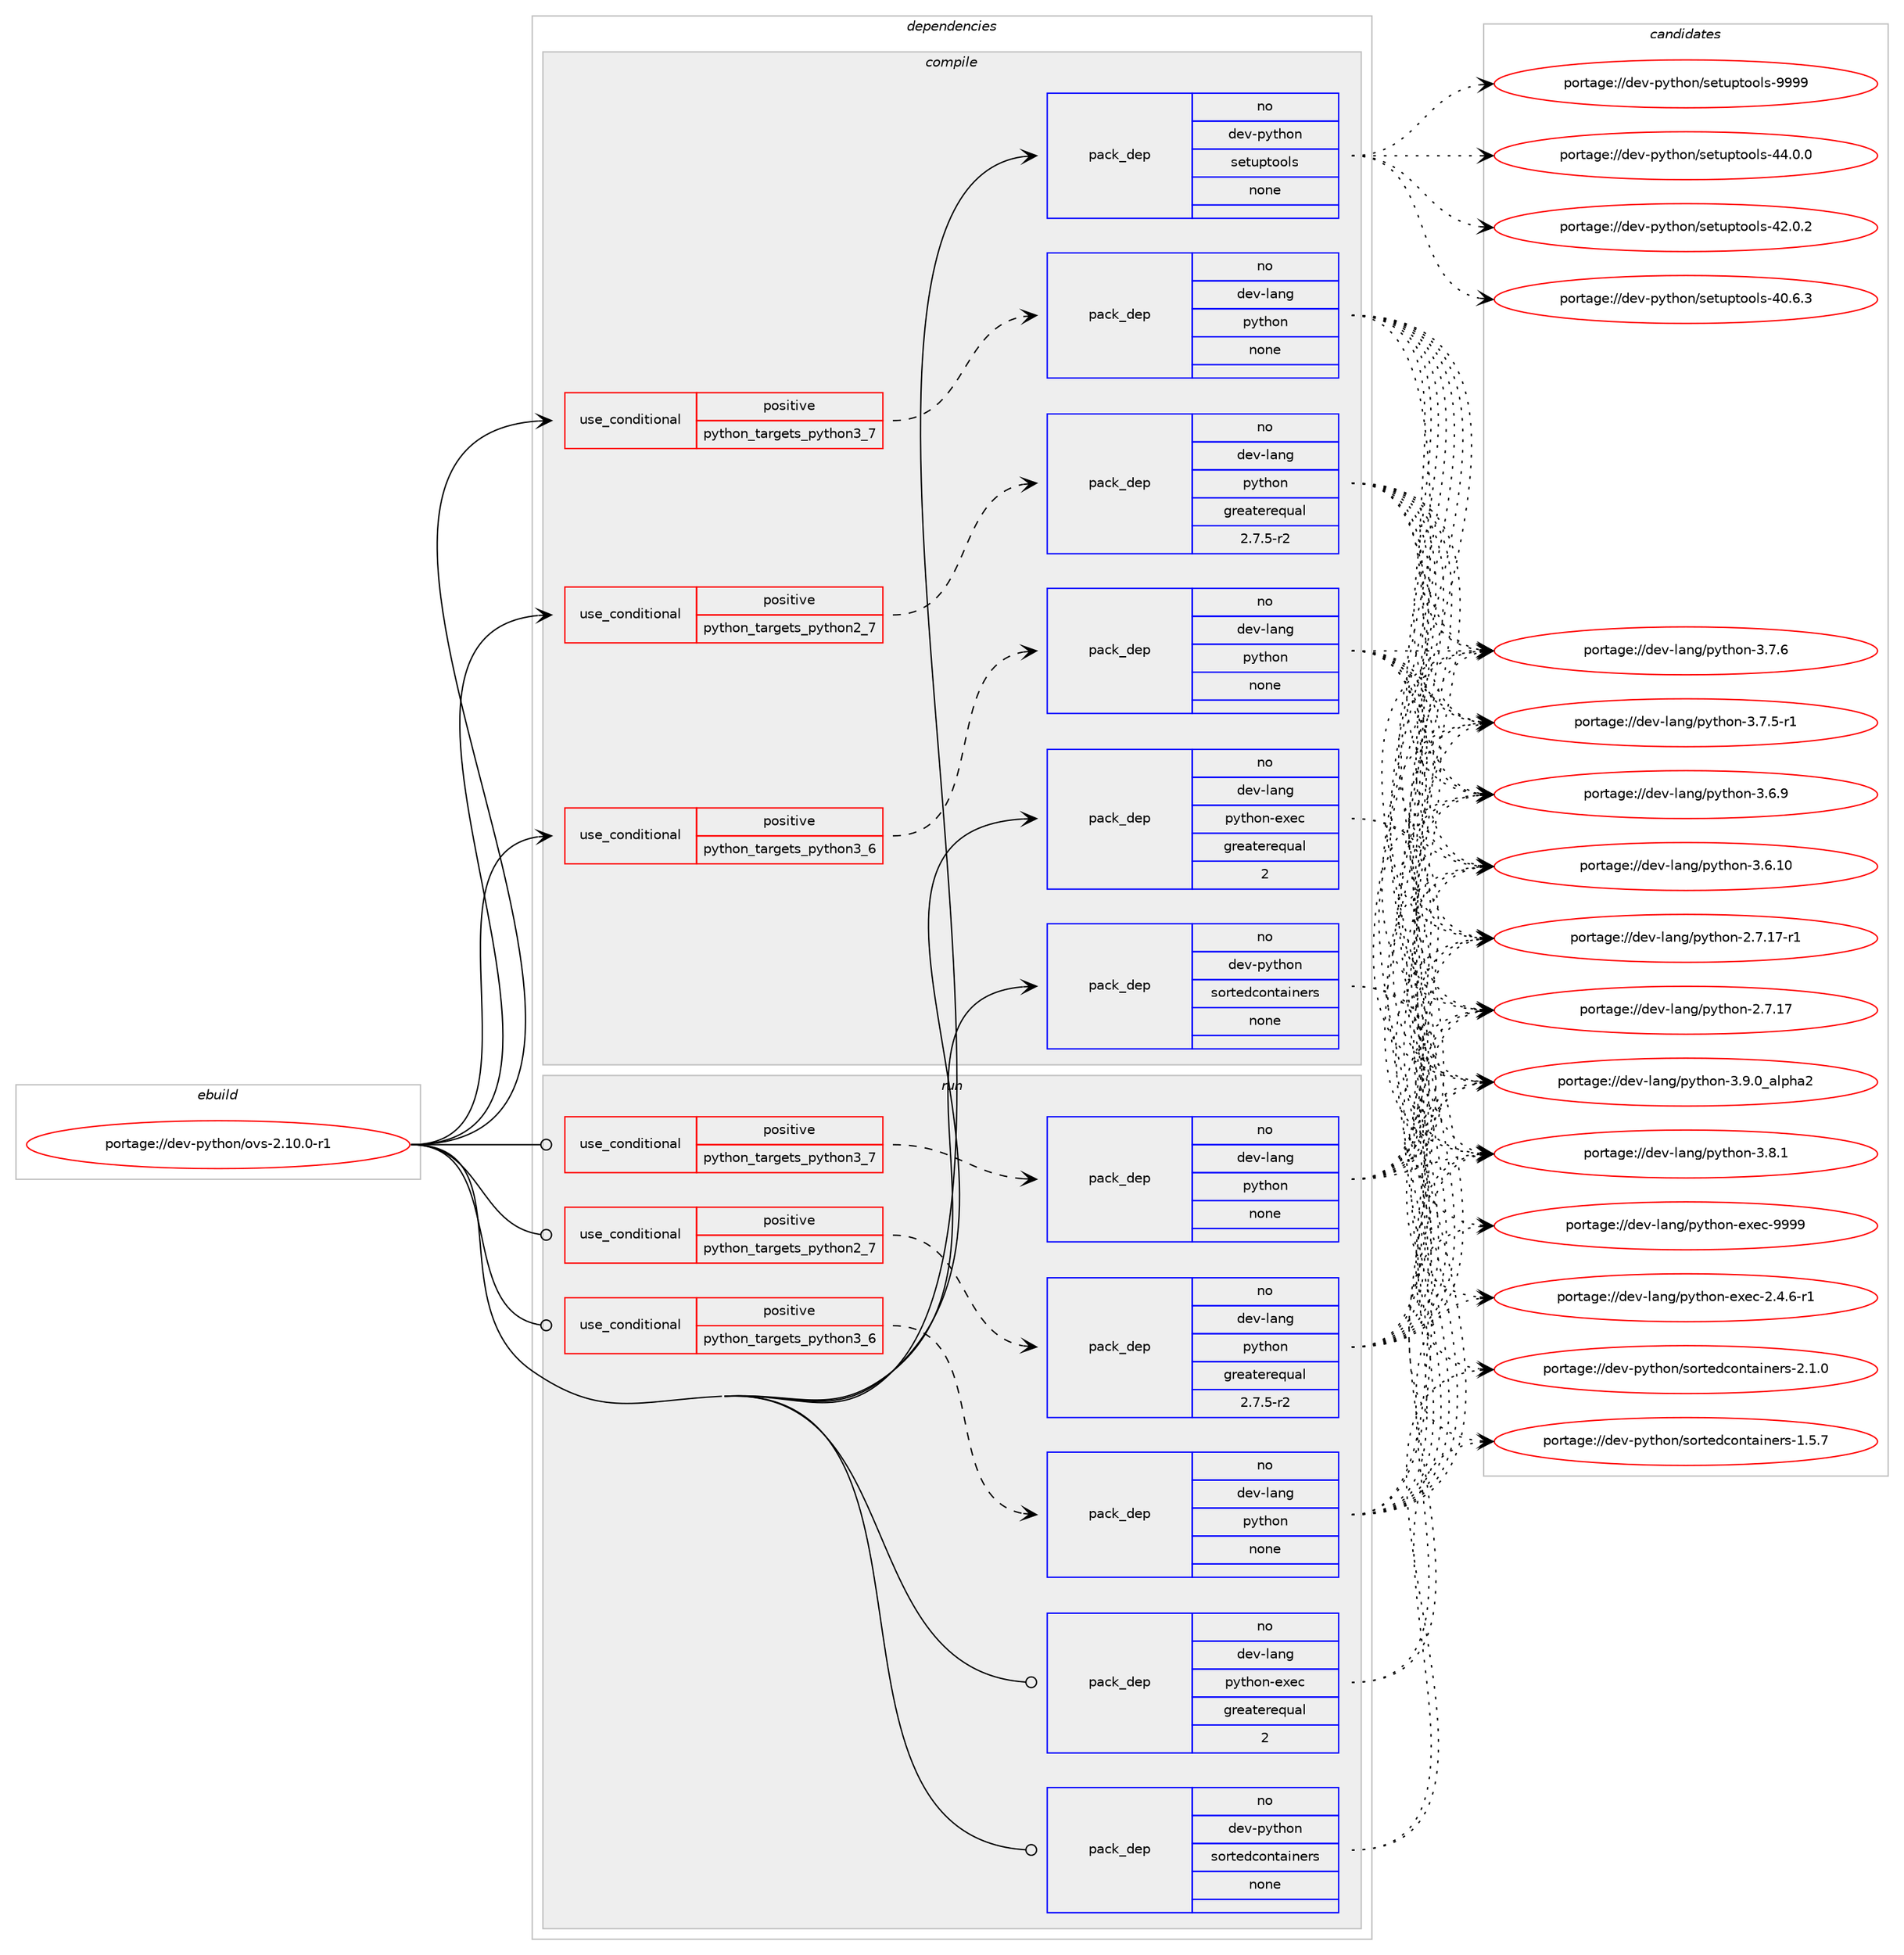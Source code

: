 digraph prolog {

# *************
# Graph options
# *************

newrank=true;
concentrate=true;
compound=true;
graph [rankdir=LR,fontname=Helvetica,fontsize=10,ranksep=1.5];#, ranksep=2.5, nodesep=0.2];
edge  [arrowhead=vee];
node  [fontname=Helvetica,fontsize=10];

# **********
# The ebuild
# **********

subgraph cluster_leftcol {
color=gray;
rank=same;
label=<<i>ebuild</i>>;
id [label="portage://dev-python/ovs-2.10.0-r1", color=red, width=4, href="../dev-python/ovs-2.10.0-r1.svg"];
}

# ****************
# The dependencies
# ****************

subgraph cluster_midcol {
color=gray;
label=<<i>dependencies</i>>;
subgraph cluster_compile {
fillcolor="#eeeeee";
style=filled;
label=<<i>compile</i>>;
subgraph cond111528 {
dependency444684 [label=<<TABLE BORDER="0" CELLBORDER="1" CELLSPACING="0" CELLPADDING="4"><TR><TD ROWSPAN="3" CELLPADDING="10">use_conditional</TD></TR><TR><TD>positive</TD></TR><TR><TD>python_targets_python2_7</TD></TR></TABLE>>, shape=none, color=red];
subgraph pack328183 {
dependency444685 [label=<<TABLE BORDER="0" CELLBORDER="1" CELLSPACING="0" CELLPADDING="4" WIDTH="220"><TR><TD ROWSPAN="6" CELLPADDING="30">pack_dep</TD></TR><TR><TD WIDTH="110">no</TD></TR><TR><TD>dev-lang</TD></TR><TR><TD>python</TD></TR><TR><TD>greaterequal</TD></TR><TR><TD>2.7.5-r2</TD></TR></TABLE>>, shape=none, color=blue];
}
dependency444684:e -> dependency444685:w [weight=20,style="dashed",arrowhead="vee"];
}
id:e -> dependency444684:w [weight=20,style="solid",arrowhead="vee"];
subgraph cond111529 {
dependency444686 [label=<<TABLE BORDER="0" CELLBORDER="1" CELLSPACING="0" CELLPADDING="4"><TR><TD ROWSPAN="3" CELLPADDING="10">use_conditional</TD></TR><TR><TD>positive</TD></TR><TR><TD>python_targets_python3_6</TD></TR></TABLE>>, shape=none, color=red];
subgraph pack328184 {
dependency444687 [label=<<TABLE BORDER="0" CELLBORDER="1" CELLSPACING="0" CELLPADDING="4" WIDTH="220"><TR><TD ROWSPAN="6" CELLPADDING="30">pack_dep</TD></TR><TR><TD WIDTH="110">no</TD></TR><TR><TD>dev-lang</TD></TR><TR><TD>python</TD></TR><TR><TD>none</TD></TR><TR><TD></TD></TR></TABLE>>, shape=none, color=blue];
}
dependency444686:e -> dependency444687:w [weight=20,style="dashed",arrowhead="vee"];
}
id:e -> dependency444686:w [weight=20,style="solid",arrowhead="vee"];
subgraph cond111530 {
dependency444688 [label=<<TABLE BORDER="0" CELLBORDER="1" CELLSPACING="0" CELLPADDING="4"><TR><TD ROWSPAN="3" CELLPADDING="10">use_conditional</TD></TR><TR><TD>positive</TD></TR><TR><TD>python_targets_python3_7</TD></TR></TABLE>>, shape=none, color=red];
subgraph pack328185 {
dependency444689 [label=<<TABLE BORDER="0" CELLBORDER="1" CELLSPACING="0" CELLPADDING="4" WIDTH="220"><TR><TD ROWSPAN="6" CELLPADDING="30">pack_dep</TD></TR><TR><TD WIDTH="110">no</TD></TR><TR><TD>dev-lang</TD></TR><TR><TD>python</TD></TR><TR><TD>none</TD></TR><TR><TD></TD></TR></TABLE>>, shape=none, color=blue];
}
dependency444688:e -> dependency444689:w [weight=20,style="dashed",arrowhead="vee"];
}
id:e -> dependency444688:w [weight=20,style="solid",arrowhead="vee"];
subgraph pack328186 {
dependency444690 [label=<<TABLE BORDER="0" CELLBORDER="1" CELLSPACING="0" CELLPADDING="4" WIDTH="220"><TR><TD ROWSPAN="6" CELLPADDING="30">pack_dep</TD></TR><TR><TD WIDTH="110">no</TD></TR><TR><TD>dev-lang</TD></TR><TR><TD>python-exec</TD></TR><TR><TD>greaterequal</TD></TR><TR><TD>2</TD></TR></TABLE>>, shape=none, color=blue];
}
id:e -> dependency444690:w [weight=20,style="solid",arrowhead="vee"];
subgraph pack328187 {
dependency444691 [label=<<TABLE BORDER="0" CELLBORDER="1" CELLSPACING="0" CELLPADDING="4" WIDTH="220"><TR><TD ROWSPAN="6" CELLPADDING="30">pack_dep</TD></TR><TR><TD WIDTH="110">no</TD></TR><TR><TD>dev-python</TD></TR><TR><TD>setuptools</TD></TR><TR><TD>none</TD></TR><TR><TD></TD></TR></TABLE>>, shape=none, color=blue];
}
id:e -> dependency444691:w [weight=20,style="solid",arrowhead="vee"];
subgraph pack328188 {
dependency444692 [label=<<TABLE BORDER="0" CELLBORDER="1" CELLSPACING="0" CELLPADDING="4" WIDTH="220"><TR><TD ROWSPAN="6" CELLPADDING="30">pack_dep</TD></TR><TR><TD WIDTH="110">no</TD></TR><TR><TD>dev-python</TD></TR><TR><TD>sortedcontainers</TD></TR><TR><TD>none</TD></TR><TR><TD></TD></TR></TABLE>>, shape=none, color=blue];
}
id:e -> dependency444692:w [weight=20,style="solid",arrowhead="vee"];
}
subgraph cluster_compileandrun {
fillcolor="#eeeeee";
style=filled;
label=<<i>compile and run</i>>;
}
subgraph cluster_run {
fillcolor="#eeeeee";
style=filled;
label=<<i>run</i>>;
subgraph cond111531 {
dependency444693 [label=<<TABLE BORDER="0" CELLBORDER="1" CELLSPACING="0" CELLPADDING="4"><TR><TD ROWSPAN="3" CELLPADDING="10">use_conditional</TD></TR><TR><TD>positive</TD></TR><TR><TD>python_targets_python2_7</TD></TR></TABLE>>, shape=none, color=red];
subgraph pack328189 {
dependency444694 [label=<<TABLE BORDER="0" CELLBORDER="1" CELLSPACING="0" CELLPADDING="4" WIDTH="220"><TR><TD ROWSPAN="6" CELLPADDING="30">pack_dep</TD></TR><TR><TD WIDTH="110">no</TD></TR><TR><TD>dev-lang</TD></TR><TR><TD>python</TD></TR><TR><TD>greaterequal</TD></TR><TR><TD>2.7.5-r2</TD></TR></TABLE>>, shape=none, color=blue];
}
dependency444693:e -> dependency444694:w [weight=20,style="dashed",arrowhead="vee"];
}
id:e -> dependency444693:w [weight=20,style="solid",arrowhead="odot"];
subgraph cond111532 {
dependency444695 [label=<<TABLE BORDER="0" CELLBORDER="1" CELLSPACING="0" CELLPADDING="4"><TR><TD ROWSPAN="3" CELLPADDING="10">use_conditional</TD></TR><TR><TD>positive</TD></TR><TR><TD>python_targets_python3_6</TD></TR></TABLE>>, shape=none, color=red];
subgraph pack328190 {
dependency444696 [label=<<TABLE BORDER="0" CELLBORDER="1" CELLSPACING="0" CELLPADDING="4" WIDTH="220"><TR><TD ROWSPAN="6" CELLPADDING="30">pack_dep</TD></TR><TR><TD WIDTH="110">no</TD></TR><TR><TD>dev-lang</TD></TR><TR><TD>python</TD></TR><TR><TD>none</TD></TR><TR><TD></TD></TR></TABLE>>, shape=none, color=blue];
}
dependency444695:e -> dependency444696:w [weight=20,style="dashed",arrowhead="vee"];
}
id:e -> dependency444695:w [weight=20,style="solid",arrowhead="odot"];
subgraph cond111533 {
dependency444697 [label=<<TABLE BORDER="0" CELLBORDER="1" CELLSPACING="0" CELLPADDING="4"><TR><TD ROWSPAN="3" CELLPADDING="10">use_conditional</TD></TR><TR><TD>positive</TD></TR><TR><TD>python_targets_python3_7</TD></TR></TABLE>>, shape=none, color=red];
subgraph pack328191 {
dependency444698 [label=<<TABLE BORDER="0" CELLBORDER="1" CELLSPACING="0" CELLPADDING="4" WIDTH="220"><TR><TD ROWSPAN="6" CELLPADDING="30">pack_dep</TD></TR><TR><TD WIDTH="110">no</TD></TR><TR><TD>dev-lang</TD></TR><TR><TD>python</TD></TR><TR><TD>none</TD></TR><TR><TD></TD></TR></TABLE>>, shape=none, color=blue];
}
dependency444697:e -> dependency444698:w [weight=20,style="dashed",arrowhead="vee"];
}
id:e -> dependency444697:w [weight=20,style="solid",arrowhead="odot"];
subgraph pack328192 {
dependency444699 [label=<<TABLE BORDER="0" CELLBORDER="1" CELLSPACING="0" CELLPADDING="4" WIDTH="220"><TR><TD ROWSPAN="6" CELLPADDING="30">pack_dep</TD></TR><TR><TD WIDTH="110">no</TD></TR><TR><TD>dev-lang</TD></TR><TR><TD>python-exec</TD></TR><TR><TD>greaterequal</TD></TR><TR><TD>2</TD></TR></TABLE>>, shape=none, color=blue];
}
id:e -> dependency444699:w [weight=20,style="solid",arrowhead="odot"];
subgraph pack328193 {
dependency444700 [label=<<TABLE BORDER="0" CELLBORDER="1" CELLSPACING="0" CELLPADDING="4" WIDTH="220"><TR><TD ROWSPAN="6" CELLPADDING="30">pack_dep</TD></TR><TR><TD WIDTH="110">no</TD></TR><TR><TD>dev-python</TD></TR><TR><TD>sortedcontainers</TD></TR><TR><TD>none</TD></TR><TR><TD></TD></TR></TABLE>>, shape=none, color=blue];
}
id:e -> dependency444700:w [weight=20,style="solid",arrowhead="odot"];
}
}

# **************
# The candidates
# **************

subgraph cluster_choices {
rank=same;
color=gray;
label=<<i>candidates</i>>;

subgraph choice328183 {
color=black;
nodesep=1;
choice10010111845108971101034711212111610411111045514657464895971081121049750 [label="portage://dev-lang/python-3.9.0_alpha2", color=red, width=4,href="../dev-lang/python-3.9.0_alpha2.svg"];
choice100101118451089711010347112121116104111110455146564649 [label="portage://dev-lang/python-3.8.1", color=red, width=4,href="../dev-lang/python-3.8.1.svg"];
choice100101118451089711010347112121116104111110455146554654 [label="portage://dev-lang/python-3.7.6", color=red, width=4,href="../dev-lang/python-3.7.6.svg"];
choice1001011184510897110103471121211161041111104551465546534511449 [label="portage://dev-lang/python-3.7.5-r1", color=red, width=4,href="../dev-lang/python-3.7.5-r1.svg"];
choice100101118451089711010347112121116104111110455146544657 [label="portage://dev-lang/python-3.6.9", color=red, width=4,href="../dev-lang/python-3.6.9.svg"];
choice10010111845108971101034711212111610411111045514654464948 [label="portage://dev-lang/python-3.6.10", color=red, width=4,href="../dev-lang/python-3.6.10.svg"];
choice100101118451089711010347112121116104111110455046554649554511449 [label="portage://dev-lang/python-2.7.17-r1", color=red, width=4,href="../dev-lang/python-2.7.17-r1.svg"];
choice10010111845108971101034711212111610411111045504655464955 [label="portage://dev-lang/python-2.7.17", color=red, width=4,href="../dev-lang/python-2.7.17.svg"];
dependency444685:e -> choice10010111845108971101034711212111610411111045514657464895971081121049750:w [style=dotted,weight="100"];
dependency444685:e -> choice100101118451089711010347112121116104111110455146564649:w [style=dotted,weight="100"];
dependency444685:e -> choice100101118451089711010347112121116104111110455146554654:w [style=dotted,weight="100"];
dependency444685:e -> choice1001011184510897110103471121211161041111104551465546534511449:w [style=dotted,weight="100"];
dependency444685:e -> choice100101118451089711010347112121116104111110455146544657:w [style=dotted,weight="100"];
dependency444685:e -> choice10010111845108971101034711212111610411111045514654464948:w [style=dotted,weight="100"];
dependency444685:e -> choice100101118451089711010347112121116104111110455046554649554511449:w [style=dotted,weight="100"];
dependency444685:e -> choice10010111845108971101034711212111610411111045504655464955:w [style=dotted,weight="100"];
}
subgraph choice328184 {
color=black;
nodesep=1;
choice10010111845108971101034711212111610411111045514657464895971081121049750 [label="portage://dev-lang/python-3.9.0_alpha2", color=red, width=4,href="../dev-lang/python-3.9.0_alpha2.svg"];
choice100101118451089711010347112121116104111110455146564649 [label="portage://dev-lang/python-3.8.1", color=red, width=4,href="../dev-lang/python-3.8.1.svg"];
choice100101118451089711010347112121116104111110455146554654 [label="portage://dev-lang/python-3.7.6", color=red, width=4,href="../dev-lang/python-3.7.6.svg"];
choice1001011184510897110103471121211161041111104551465546534511449 [label="portage://dev-lang/python-3.7.5-r1", color=red, width=4,href="../dev-lang/python-3.7.5-r1.svg"];
choice100101118451089711010347112121116104111110455146544657 [label="portage://dev-lang/python-3.6.9", color=red, width=4,href="../dev-lang/python-3.6.9.svg"];
choice10010111845108971101034711212111610411111045514654464948 [label="portage://dev-lang/python-3.6.10", color=red, width=4,href="../dev-lang/python-3.6.10.svg"];
choice100101118451089711010347112121116104111110455046554649554511449 [label="portage://dev-lang/python-2.7.17-r1", color=red, width=4,href="../dev-lang/python-2.7.17-r1.svg"];
choice10010111845108971101034711212111610411111045504655464955 [label="portage://dev-lang/python-2.7.17", color=red, width=4,href="../dev-lang/python-2.7.17.svg"];
dependency444687:e -> choice10010111845108971101034711212111610411111045514657464895971081121049750:w [style=dotted,weight="100"];
dependency444687:e -> choice100101118451089711010347112121116104111110455146564649:w [style=dotted,weight="100"];
dependency444687:e -> choice100101118451089711010347112121116104111110455146554654:w [style=dotted,weight="100"];
dependency444687:e -> choice1001011184510897110103471121211161041111104551465546534511449:w [style=dotted,weight="100"];
dependency444687:e -> choice100101118451089711010347112121116104111110455146544657:w [style=dotted,weight="100"];
dependency444687:e -> choice10010111845108971101034711212111610411111045514654464948:w [style=dotted,weight="100"];
dependency444687:e -> choice100101118451089711010347112121116104111110455046554649554511449:w [style=dotted,weight="100"];
dependency444687:e -> choice10010111845108971101034711212111610411111045504655464955:w [style=dotted,weight="100"];
}
subgraph choice328185 {
color=black;
nodesep=1;
choice10010111845108971101034711212111610411111045514657464895971081121049750 [label="portage://dev-lang/python-3.9.0_alpha2", color=red, width=4,href="../dev-lang/python-3.9.0_alpha2.svg"];
choice100101118451089711010347112121116104111110455146564649 [label="portage://dev-lang/python-3.8.1", color=red, width=4,href="../dev-lang/python-3.8.1.svg"];
choice100101118451089711010347112121116104111110455146554654 [label="portage://dev-lang/python-3.7.6", color=red, width=4,href="../dev-lang/python-3.7.6.svg"];
choice1001011184510897110103471121211161041111104551465546534511449 [label="portage://dev-lang/python-3.7.5-r1", color=red, width=4,href="../dev-lang/python-3.7.5-r1.svg"];
choice100101118451089711010347112121116104111110455146544657 [label="portage://dev-lang/python-3.6.9", color=red, width=4,href="../dev-lang/python-3.6.9.svg"];
choice10010111845108971101034711212111610411111045514654464948 [label="portage://dev-lang/python-3.6.10", color=red, width=4,href="../dev-lang/python-3.6.10.svg"];
choice100101118451089711010347112121116104111110455046554649554511449 [label="portage://dev-lang/python-2.7.17-r1", color=red, width=4,href="../dev-lang/python-2.7.17-r1.svg"];
choice10010111845108971101034711212111610411111045504655464955 [label="portage://dev-lang/python-2.7.17", color=red, width=4,href="../dev-lang/python-2.7.17.svg"];
dependency444689:e -> choice10010111845108971101034711212111610411111045514657464895971081121049750:w [style=dotted,weight="100"];
dependency444689:e -> choice100101118451089711010347112121116104111110455146564649:w [style=dotted,weight="100"];
dependency444689:e -> choice100101118451089711010347112121116104111110455146554654:w [style=dotted,weight="100"];
dependency444689:e -> choice1001011184510897110103471121211161041111104551465546534511449:w [style=dotted,weight="100"];
dependency444689:e -> choice100101118451089711010347112121116104111110455146544657:w [style=dotted,weight="100"];
dependency444689:e -> choice10010111845108971101034711212111610411111045514654464948:w [style=dotted,weight="100"];
dependency444689:e -> choice100101118451089711010347112121116104111110455046554649554511449:w [style=dotted,weight="100"];
dependency444689:e -> choice10010111845108971101034711212111610411111045504655464955:w [style=dotted,weight="100"];
}
subgraph choice328186 {
color=black;
nodesep=1;
choice10010111845108971101034711212111610411111045101120101994557575757 [label="portage://dev-lang/python-exec-9999", color=red, width=4,href="../dev-lang/python-exec-9999.svg"];
choice10010111845108971101034711212111610411111045101120101994550465246544511449 [label="portage://dev-lang/python-exec-2.4.6-r1", color=red, width=4,href="../dev-lang/python-exec-2.4.6-r1.svg"];
dependency444690:e -> choice10010111845108971101034711212111610411111045101120101994557575757:w [style=dotted,weight="100"];
dependency444690:e -> choice10010111845108971101034711212111610411111045101120101994550465246544511449:w [style=dotted,weight="100"];
}
subgraph choice328187 {
color=black;
nodesep=1;
choice10010111845112121116104111110471151011161171121161111111081154557575757 [label="portage://dev-python/setuptools-9999", color=red, width=4,href="../dev-python/setuptools-9999.svg"];
choice100101118451121211161041111104711510111611711211611111110811545525246484648 [label="portage://dev-python/setuptools-44.0.0", color=red, width=4,href="../dev-python/setuptools-44.0.0.svg"];
choice100101118451121211161041111104711510111611711211611111110811545525046484650 [label="portage://dev-python/setuptools-42.0.2", color=red, width=4,href="../dev-python/setuptools-42.0.2.svg"];
choice100101118451121211161041111104711510111611711211611111110811545524846544651 [label="portage://dev-python/setuptools-40.6.3", color=red, width=4,href="../dev-python/setuptools-40.6.3.svg"];
dependency444691:e -> choice10010111845112121116104111110471151011161171121161111111081154557575757:w [style=dotted,weight="100"];
dependency444691:e -> choice100101118451121211161041111104711510111611711211611111110811545525246484648:w [style=dotted,weight="100"];
dependency444691:e -> choice100101118451121211161041111104711510111611711211611111110811545525046484650:w [style=dotted,weight="100"];
dependency444691:e -> choice100101118451121211161041111104711510111611711211611111110811545524846544651:w [style=dotted,weight="100"];
}
subgraph choice328188 {
color=black;
nodesep=1;
choice10010111845112121116104111110471151111141161011009911111011697105110101114115455046494648 [label="portage://dev-python/sortedcontainers-2.1.0", color=red, width=4,href="../dev-python/sortedcontainers-2.1.0.svg"];
choice10010111845112121116104111110471151111141161011009911111011697105110101114115454946534655 [label="portage://dev-python/sortedcontainers-1.5.7", color=red, width=4,href="../dev-python/sortedcontainers-1.5.7.svg"];
dependency444692:e -> choice10010111845112121116104111110471151111141161011009911111011697105110101114115455046494648:w [style=dotted,weight="100"];
dependency444692:e -> choice10010111845112121116104111110471151111141161011009911111011697105110101114115454946534655:w [style=dotted,weight="100"];
}
subgraph choice328189 {
color=black;
nodesep=1;
choice10010111845108971101034711212111610411111045514657464895971081121049750 [label="portage://dev-lang/python-3.9.0_alpha2", color=red, width=4,href="../dev-lang/python-3.9.0_alpha2.svg"];
choice100101118451089711010347112121116104111110455146564649 [label="portage://dev-lang/python-3.8.1", color=red, width=4,href="../dev-lang/python-3.8.1.svg"];
choice100101118451089711010347112121116104111110455146554654 [label="portage://dev-lang/python-3.7.6", color=red, width=4,href="../dev-lang/python-3.7.6.svg"];
choice1001011184510897110103471121211161041111104551465546534511449 [label="portage://dev-lang/python-3.7.5-r1", color=red, width=4,href="../dev-lang/python-3.7.5-r1.svg"];
choice100101118451089711010347112121116104111110455146544657 [label="portage://dev-lang/python-3.6.9", color=red, width=4,href="../dev-lang/python-3.6.9.svg"];
choice10010111845108971101034711212111610411111045514654464948 [label="portage://dev-lang/python-3.6.10", color=red, width=4,href="../dev-lang/python-3.6.10.svg"];
choice100101118451089711010347112121116104111110455046554649554511449 [label="portage://dev-lang/python-2.7.17-r1", color=red, width=4,href="../dev-lang/python-2.7.17-r1.svg"];
choice10010111845108971101034711212111610411111045504655464955 [label="portage://dev-lang/python-2.7.17", color=red, width=4,href="../dev-lang/python-2.7.17.svg"];
dependency444694:e -> choice10010111845108971101034711212111610411111045514657464895971081121049750:w [style=dotted,weight="100"];
dependency444694:e -> choice100101118451089711010347112121116104111110455146564649:w [style=dotted,weight="100"];
dependency444694:e -> choice100101118451089711010347112121116104111110455146554654:w [style=dotted,weight="100"];
dependency444694:e -> choice1001011184510897110103471121211161041111104551465546534511449:w [style=dotted,weight="100"];
dependency444694:e -> choice100101118451089711010347112121116104111110455146544657:w [style=dotted,weight="100"];
dependency444694:e -> choice10010111845108971101034711212111610411111045514654464948:w [style=dotted,weight="100"];
dependency444694:e -> choice100101118451089711010347112121116104111110455046554649554511449:w [style=dotted,weight="100"];
dependency444694:e -> choice10010111845108971101034711212111610411111045504655464955:w [style=dotted,weight="100"];
}
subgraph choice328190 {
color=black;
nodesep=1;
choice10010111845108971101034711212111610411111045514657464895971081121049750 [label="portage://dev-lang/python-3.9.0_alpha2", color=red, width=4,href="../dev-lang/python-3.9.0_alpha2.svg"];
choice100101118451089711010347112121116104111110455146564649 [label="portage://dev-lang/python-3.8.1", color=red, width=4,href="../dev-lang/python-3.8.1.svg"];
choice100101118451089711010347112121116104111110455146554654 [label="portage://dev-lang/python-3.7.6", color=red, width=4,href="../dev-lang/python-3.7.6.svg"];
choice1001011184510897110103471121211161041111104551465546534511449 [label="portage://dev-lang/python-3.7.5-r1", color=red, width=4,href="../dev-lang/python-3.7.5-r1.svg"];
choice100101118451089711010347112121116104111110455146544657 [label="portage://dev-lang/python-3.6.9", color=red, width=4,href="../dev-lang/python-3.6.9.svg"];
choice10010111845108971101034711212111610411111045514654464948 [label="portage://dev-lang/python-3.6.10", color=red, width=4,href="../dev-lang/python-3.6.10.svg"];
choice100101118451089711010347112121116104111110455046554649554511449 [label="portage://dev-lang/python-2.7.17-r1", color=red, width=4,href="../dev-lang/python-2.7.17-r1.svg"];
choice10010111845108971101034711212111610411111045504655464955 [label="portage://dev-lang/python-2.7.17", color=red, width=4,href="../dev-lang/python-2.7.17.svg"];
dependency444696:e -> choice10010111845108971101034711212111610411111045514657464895971081121049750:w [style=dotted,weight="100"];
dependency444696:e -> choice100101118451089711010347112121116104111110455146564649:w [style=dotted,weight="100"];
dependency444696:e -> choice100101118451089711010347112121116104111110455146554654:w [style=dotted,weight="100"];
dependency444696:e -> choice1001011184510897110103471121211161041111104551465546534511449:w [style=dotted,weight="100"];
dependency444696:e -> choice100101118451089711010347112121116104111110455146544657:w [style=dotted,weight="100"];
dependency444696:e -> choice10010111845108971101034711212111610411111045514654464948:w [style=dotted,weight="100"];
dependency444696:e -> choice100101118451089711010347112121116104111110455046554649554511449:w [style=dotted,weight="100"];
dependency444696:e -> choice10010111845108971101034711212111610411111045504655464955:w [style=dotted,weight="100"];
}
subgraph choice328191 {
color=black;
nodesep=1;
choice10010111845108971101034711212111610411111045514657464895971081121049750 [label="portage://dev-lang/python-3.9.0_alpha2", color=red, width=4,href="../dev-lang/python-3.9.0_alpha2.svg"];
choice100101118451089711010347112121116104111110455146564649 [label="portage://dev-lang/python-3.8.1", color=red, width=4,href="../dev-lang/python-3.8.1.svg"];
choice100101118451089711010347112121116104111110455146554654 [label="portage://dev-lang/python-3.7.6", color=red, width=4,href="../dev-lang/python-3.7.6.svg"];
choice1001011184510897110103471121211161041111104551465546534511449 [label="portage://dev-lang/python-3.7.5-r1", color=red, width=4,href="../dev-lang/python-3.7.5-r1.svg"];
choice100101118451089711010347112121116104111110455146544657 [label="portage://dev-lang/python-3.6.9", color=red, width=4,href="../dev-lang/python-3.6.9.svg"];
choice10010111845108971101034711212111610411111045514654464948 [label="portage://dev-lang/python-3.6.10", color=red, width=4,href="../dev-lang/python-3.6.10.svg"];
choice100101118451089711010347112121116104111110455046554649554511449 [label="portage://dev-lang/python-2.7.17-r1", color=red, width=4,href="../dev-lang/python-2.7.17-r1.svg"];
choice10010111845108971101034711212111610411111045504655464955 [label="portage://dev-lang/python-2.7.17", color=red, width=4,href="../dev-lang/python-2.7.17.svg"];
dependency444698:e -> choice10010111845108971101034711212111610411111045514657464895971081121049750:w [style=dotted,weight="100"];
dependency444698:e -> choice100101118451089711010347112121116104111110455146564649:w [style=dotted,weight="100"];
dependency444698:e -> choice100101118451089711010347112121116104111110455146554654:w [style=dotted,weight="100"];
dependency444698:e -> choice1001011184510897110103471121211161041111104551465546534511449:w [style=dotted,weight="100"];
dependency444698:e -> choice100101118451089711010347112121116104111110455146544657:w [style=dotted,weight="100"];
dependency444698:e -> choice10010111845108971101034711212111610411111045514654464948:w [style=dotted,weight="100"];
dependency444698:e -> choice100101118451089711010347112121116104111110455046554649554511449:w [style=dotted,weight="100"];
dependency444698:e -> choice10010111845108971101034711212111610411111045504655464955:w [style=dotted,weight="100"];
}
subgraph choice328192 {
color=black;
nodesep=1;
choice10010111845108971101034711212111610411111045101120101994557575757 [label="portage://dev-lang/python-exec-9999", color=red, width=4,href="../dev-lang/python-exec-9999.svg"];
choice10010111845108971101034711212111610411111045101120101994550465246544511449 [label="portage://dev-lang/python-exec-2.4.6-r1", color=red, width=4,href="../dev-lang/python-exec-2.4.6-r1.svg"];
dependency444699:e -> choice10010111845108971101034711212111610411111045101120101994557575757:w [style=dotted,weight="100"];
dependency444699:e -> choice10010111845108971101034711212111610411111045101120101994550465246544511449:w [style=dotted,weight="100"];
}
subgraph choice328193 {
color=black;
nodesep=1;
choice10010111845112121116104111110471151111141161011009911111011697105110101114115455046494648 [label="portage://dev-python/sortedcontainers-2.1.0", color=red, width=4,href="../dev-python/sortedcontainers-2.1.0.svg"];
choice10010111845112121116104111110471151111141161011009911111011697105110101114115454946534655 [label="portage://dev-python/sortedcontainers-1.5.7", color=red, width=4,href="../dev-python/sortedcontainers-1.5.7.svg"];
dependency444700:e -> choice10010111845112121116104111110471151111141161011009911111011697105110101114115455046494648:w [style=dotted,weight="100"];
dependency444700:e -> choice10010111845112121116104111110471151111141161011009911111011697105110101114115454946534655:w [style=dotted,weight="100"];
}
}

}

